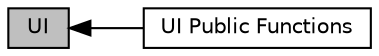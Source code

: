 digraph "UI"
{
  edge [fontname="Helvetica",fontsize="10",labelfontname="Helvetica",labelfontsize="10"];
  node [fontname="Helvetica",fontsize="10",shape=box];
  rankdir=LR;
  Node2 [label="UI Public Functions",height=0.2,width=0.4,color="black", fillcolor="white", style="filled",URL="$db/d68/group__UI__Public__Functions.html",tooltip=" "];
  Node1 [label="UI",height=0.2,width=0.4,color="black", fillcolor="grey75", style="filled", fontcolor="black",tooltip="This package provides the core capabilities for UI functions."];
  Node1->Node2 [shape=plaintext, dir="back", style="solid"];
}

